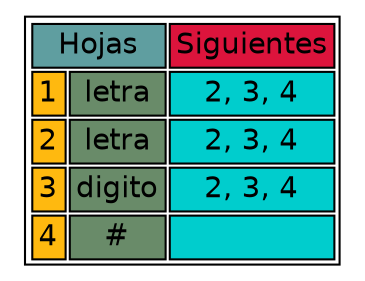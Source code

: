 digraph {
  node [ shape=none fontname=Helvetica ]
 n1 [ label = <
<table>
<tr><td colspan="2" bgcolor="cadetblue">Hojas</td><td colspan="1" bgcolor="crimson">Siguientes</td></tr>
<tr><td bgcolor="darkgoldenrod1">1</td><td bgcolor="darkseagreen4">letra</td><td bgcolor="cyan3">2, 3, 4</td></tr><tr><td bgcolor="darkgoldenrod1">2</td><td bgcolor="darkseagreen4">letra</td><td bgcolor="cyan3">2, 3, 4</td></tr><tr><td bgcolor="darkgoldenrod1">3</td><td bgcolor="darkseagreen4">digito</td><td bgcolor="cyan3">2, 3, 4</td></tr><tr><td bgcolor="darkgoldenrod1">4</td><td bgcolor="darkseagreen4">#</td><td bgcolor="cyan3"></td></tr> </table>>]
}
